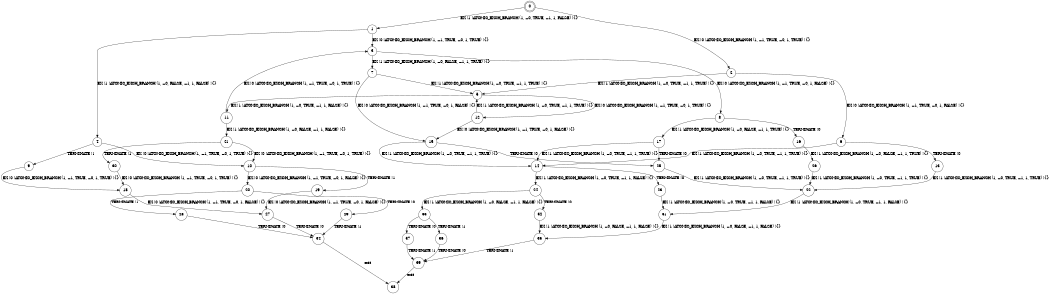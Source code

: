 digraph BCG {
size = "7, 10.5";
center = TRUE;
node [shape = circle];
0 [peripheries = 2];
0 -> 1 [label = "EX !1 !ATOMIC_EXCH_BRANCH (1, +0, TRUE, +1, 1, FALSE) !{}"];
0 -> 2 [label = "EX !0 !ATOMIC_EXCH_BRANCH (1, +1, TRUE, +0, 1, TRUE) !{}"];
1 -> 3 [label = "EX !0 !ATOMIC_EXCH_BRANCH (1, +1, TRUE, +0, 1, TRUE) !{}"];
1 -> 4 [label = "EX !1 !ATOMIC_EXCH_BRANCH (1, +0, FALSE, +1, 1, FALSE) !{}"];
2 -> 5 [label = "EX !1 !ATOMIC_EXCH_BRANCH (1, +0, TRUE, +1, 1, TRUE) !{}"];
2 -> 6 [label = "EX !0 !ATOMIC_EXCH_BRANCH (1, +1, TRUE, +0, 1, FALSE) !{}"];
3 -> 7 [label = "EX !1 !ATOMIC_EXCH_BRANCH (1, +0, FALSE, +1, 1, TRUE) !{}"];
3 -> 8 [label = "EX !0 !ATOMIC_EXCH_BRANCH (1, +1, TRUE, +0, 1, FALSE) !{}"];
4 -> 9 [label = "TERMINATE !1"];
4 -> 10 [label = "EX !0 !ATOMIC_EXCH_BRANCH (1, +1, TRUE, +0, 1, TRUE) !{}"];
5 -> 11 [label = "EX !1 !ATOMIC_EXCH_BRANCH (1, +0, TRUE, +1, 1, FALSE) !{}"];
5 -> 12 [label = "EX !0 !ATOMIC_EXCH_BRANCH (1, +1, TRUE, +0, 1, TRUE) !{}"];
6 -> 13 [label = "TERMINATE !0"];
6 -> 14 [label = "EX !1 !ATOMIC_EXCH_BRANCH (1, +0, TRUE, +1, 1, TRUE) !{}"];
7 -> 5 [label = "EX !1 !ATOMIC_EXCH_BRANCH (1, +0, TRUE, +1, 1, TRUE) !{}"];
7 -> 15 [label = "EX !0 !ATOMIC_EXCH_BRANCH (1, +1, TRUE, +0, 1, FALSE) !{}"];
8 -> 16 [label = "TERMINATE !0"];
8 -> 17 [label = "EX !1 !ATOMIC_EXCH_BRANCH (1, +0, FALSE, +1, 1, TRUE) !{}"];
9 -> 18 [label = "EX !0 !ATOMIC_EXCH_BRANCH (1, +1, TRUE, +0, 1, TRUE) !{}"];
10 -> 19 [label = "TERMINATE !1"];
10 -> 20 [label = "EX !0 !ATOMIC_EXCH_BRANCH (1, +1, TRUE, +0, 1, FALSE) !{}"];
11 -> 21 [label = "EX !1 !ATOMIC_EXCH_BRANCH (1, +0, FALSE, +1, 1, FALSE) !{}"];
11 -> 3 [label = "EX !0 !ATOMIC_EXCH_BRANCH (1, +1, TRUE, +0, 1, TRUE) !{}"];
12 -> 5 [label = "EX !1 !ATOMIC_EXCH_BRANCH (1, +0, TRUE, +1, 1, TRUE) !{}"];
12 -> 15 [label = "EX !0 !ATOMIC_EXCH_BRANCH (1, +1, TRUE, +0, 1, FALSE) !{}"];
13 -> 22 [label = "EX !1 !ATOMIC_EXCH_BRANCH (1, +0, TRUE, +1, 1, TRUE) !{}"];
14 -> 23 [label = "TERMINATE !0"];
14 -> 24 [label = "EX !1 !ATOMIC_EXCH_BRANCH (1, +0, TRUE, +1, 1, FALSE) !{}"];
15 -> 25 [label = "TERMINATE !0"];
15 -> 14 [label = "EX !1 !ATOMIC_EXCH_BRANCH (1, +0, TRUE, +1, 1, TRUE) !{}"];
16 -> 26 [label = "EX !1 !ATOMIC_EXCH_BRANCH (1, +0, FALSE, +1, 1, TRUE) !{}"];
17 -> 25 [label = "TERMINATE !0"];
17 -> 14 [label = "EX !1 !ATOMIC_EXCH_BRANCH (1, +0, TRUE, +1, 1, TRUE) !{}"];
18 -> 27 [label = "EX !0 !ATOMIC_EXCH_BRANCH (1, +1, TRUE, +0, 1, FALSE) !{}"];
19 -> 27 [label = "EX !0 !ATOMIC_EXCH_BRANCH (1, +1, TRUE, +0, 1, FALSE) !{}"];
20 -> 28 [label = "TERMINATE !1"];
20 -> 29 [label = "TERMINATE !0"];
21 -> 30 [label = "TERMINATE !1"];
21 -> 10 [label = "EX !0 !ATOMIC_EXCH_BRANCH (1, +1, TRUE, +0, 1, TRUE) !{}"];
22 -> 31 [label = "EX !1 !ATOMIC_EXCH_BRANCH (1, +0, TRUE, +1, 1, FALSE) !{}"];
23 -> 31 [label = "EX !1 !ATOMIC_EXCH_BRANCH (1, +0, TRUE, +1, 1, FALSE) !{}"];
24 -> 32 [label = "TERMINATE !0"];
24 -> 33 [label = "EX !1 !ATOMIC_EXCH_BRANCH (1, +0, FALSE, +1, 1, FALSE) !{}"];
25 -> 22 [label = "EX !1 !ATOMIC_EXCH_BRANCH (1, +0, TRUE, +1, 1, TRUE) !{}"];
26 -> 22 [label = "EX !1 !ATOMIC_EXCH_BRANCH (1, +0, TRUE, +1, 1, TRUE) !{}"];
27 -> 34 [label = "TERMINATE !0"];
28 -> 34 [label = "TERMINATE !0"];
29 -> 34 [label = "TERMINATE !1"];
30 -> 18 [label = "EX !0 !ATOMIC_EXCH_BRANCH (1, +1, TRUE, +0, 1, TRUE) !{}"];
31 -> 35 [label = "EX !1 !ATOMIC_EXCH_BRANCH (1, +0, FALSE, +1, 1, FALSE) !{}"];
32 -> 35 [label = "EX !1 !ATOMIC_EXCH_BRANCH (1, +0, FALSE, +1, 1, FALSE) !{}"];
33 -> 36 [label = "TERMINATE !1"];
33 -> 37 [label = "TERMINATE !0"];
34 -> 38 [label = "exit"];
35 -> 39 [label = "TERMINATE !1"];
36 -> 39 [label = "TERMINATE !0"];
37 -> 39 [label = "TERMINATE !1"];
39 -> 38 [label = "exit"];
}
